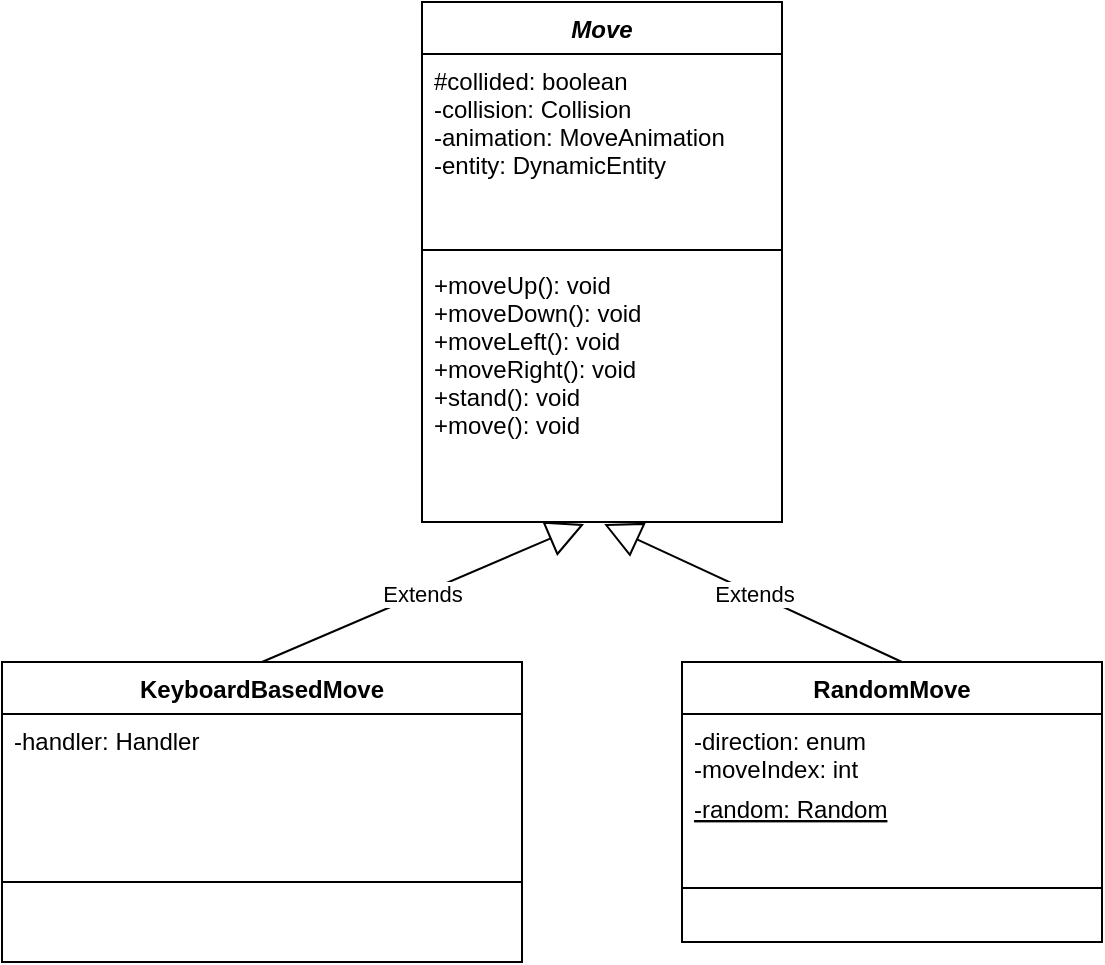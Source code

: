 <mxfile version="13.9.9" type="device"><diagram id="JoFQByJw2eYLuY0I7_IH" name="Page-1"><mxGraphModel dx="852" dy="1594" grid="1" gridSize="10" guides="1" tooltips="1" connect="1" arrows="1" fold="1" page="1" pageScale="1" pageWidth="850" pageHeight="1100" math="0" shadow="0"><root><mxCell id="0"/><mxCell id="1" parent="0"/><mxCell id="b1nT_rkuJrMs0i4mq1yK-100" value="KeyboardBasedMove" style="swimlane;fontStyle=1;align=center;verticalAlign=top;childLayout=stackLayout;horizontal=1;startSize=26;horizontalStack=0;resizeParent=1;resizeParentMax=0;resizeLast=0;collapsible=1;marginBottom=0;" parent="1" vertex="1"><mxGeometry x="60" y="150" width="260" height="150" as="geometry"/></mxCell><mxCell id="b1nT_rkuJrMs0i4mq1yK-126" value="Extends" style="endArrow=block;endSize=16;endFill=0;html=1;entryX=0.45;entryY=1.008;entryDx=0;entryDy=0;entryPerimeter=0;" parent="b1nT_rkuJrMs0i4mq1yK-100" target="b1nT_rkuJrMs0i4mq1yK-123" edge="1"><mxGeometry width="160" relative="1" as="geometry"><mxPoint x="130" as="sourcePoint"/><mxPoint x="290" as="targetPoint"/></mxGeometry></mxCell><mxCell id="b1nT_rkuJrMs0i4mq1yK-101" value="-handler: Handler" style="text;strokeColor=none;fillColor=none;align=left;verticalAlign=top;spacingLeft=4;spacingRight=4;overflow=hidden;rotatable=0;points=[[0,0.5],[1,0.5]];portConstraint=eastwest;" parent="b1nT_rkuJrMs0i4mq1yK-100" vertex="1"><mxGeometry y="26" width="260" height="44" as="geometry"/></mxCell><mxCell id="b1nT_rkuJrMs0i4mq1yK-102" value="" style="line;strokeWidth=1;fillColor=none;align=left;verticalAlign=middle;spacingTop=-1;spacingLeft=3;spacingRight=3;rotatable=0;labelPosition=right;points=[];portConstraint=eastwest;" parent="b1nT_rkuJrMs0i4mq1yK-100" vertex="1"><mxGeometry y="70" width="260" height="80" as="geometry"/></mxCell><mxCell id="b1nT_rkuJrMs0i4mq1yK-111" value="RandomMove" style="swimlane;fontStyle=1;align=center;verticalAlign=top;childLayout=stackLayout;horizontal=1;startSize=26;horizontalStack=0;resizeParent=1;resizeParentMax=0;resizeLast=0;collapsible=1;marginBottom=0;" parent="1" vertex="1"><mxGeometry x="400" y="150" width="210" height="140" as="geometry"/></mxCell><mxCell id="b1nT_rkuJrMs0i4mq1yK-127" value="Extends" style="endArrow=block;endSize=16;endFill=0;html=1;entryX=0.506;entryY=1.008;entryDx=0;entryDy=0;entryPerimeter=0;" parent="b1nT_rkuJrMs0i4mq1yK-111" target="b1nT_rkuJrMs0i4mq1yK-123" edge="1"><mxGeometry width="160" relative="1" as="geometry"><mxPoint x="110" as="sourcePoint"/><mxPoint x="270" as="targetPoint"/></mxGeometry></mxCell><mxCell id="b1nT_rkuJrMs0i4mq1yK-112" value="-direction: enum&#10;-moveIndex: int&#10;" style="text;strokeColor=none;fillColor=none;align=left;verticalAlign=top;spacingLeft=4;spacingRight=4;overflow=hidden;rotatable=0;points=[[0,0.5],[1,0.5]];portConstraint=eastwest;" parent="b1nT_rkuJrMs0i4mq1yK-111" vertex="1"><mxGeometry y="26" width="210" height="34" as="geometry"/></mxCell><mxCell id="b1nT_rkuJrMs0i4mq1yK-125" value="-random: Random" style="text;strokeColor=none;fillColor=none;align=left;verticalAlign=top;spacingLeft=4;spacingRight=4;overflow=hidden;rotatable=0;points=[[0,0.5],[1,0.5]];portConstraint=eastwest;fontStyle=4" parent="b1nT_rkuJrMs0i4mq1yK-111" vertex="1"><mxGeometry y="60" width="210" height="26" as="geometry"/></mxCell><mxCell id="b1nT_rkuJrMs0i4mq1yK-113" value="" style="line;strokeWidth=1;fillColor=none;align=left;verticalAlign=middle;spacingTop=-1;spacingLeft=3;spacingRight=3;rotatable=0;labelPosition=right;points=[];portConstraint=eastwest;" parent="b1nT_rkuJrMs0i4mq1yK-111" vertex="1"><mxGeometry y="86" width="210" height="54" as="geometry"/></mxCell><mxCell id="b1nT_rkuJrMs0i4mq1yK-120" value="Move" style="swimlane;fontStyle=3;align=center;verticalAlign=top;childLayout=stackLayout;horizontal=1;startSize=26;horizontalStack=0;resizeParent=1;resizeParentMax=0;resizeLast=0;collapsible=1;marginBottom=0;" parent="1" vertex="1"><mxGeometry x="270" y="-180" width="180" height="260" as="geometry"/></mxCell><mxCell id="b1nT_rkuJrMs0i4mq1yK-121" value="#collided: boolean&#10;-collision: Collision&#10;-animation: MoveAnimation&#10;-entity: DynamicEntity" style="text;strokeColor=none;fillColor=none;align=left;verticalAlign=top;spacingLeft=4;spacingRight=4;overflow=hidden;rotatable=0;points=[[0,0.5],[1,0.5]];portConstraint=eastwest;" parent="b1nT_rkuJrMs0i4mq1yK-120" vertex="1"><mxGeometry y="26" width="180" height="94" as="geometry"/></mxCell><mxCell id="b1nT_rkuJrMs0i4mq1yK-122" value="" style="line;strokeWidth=1;fillColor=none;align=left;verticalAlign=middle;spacingTop=-1;spacingLeft=3;spacingRight=3;rotatable=0;labelPosition=right;points=[];portConstraint=eastwest;" parent="b1nT_rkuJrMs0i4mq1yK-120" vertex="1"><mxGeometry y="120" width="180" height="8" as="geometry"/></mxCell><mxCell id="b1nT_rkuJrMs0i4mq1yK-123" value="+moveUp(): void&#10;+moveDown(): void&#10;+moveLeft(): void&#10;+moveRight(): void&#10;+stand(): void&#10;+move(): void" style="text;strokeColor=none;fillColor=none;align=left;verticalAlign=top;spacingLeft=4;spacingRight=4;overflow=hidden;rotatable=0;points=[[0,0.5],[1,0.5]];portConstraint=eastwest;" parent="b1nT_rkuJrMs0i4mq1yK-120" vertex="1"><mxGeometry y="128" width="180" height="132" as="geometry"/></mxCell></root></mxGraphModel></diagram></mxfile>